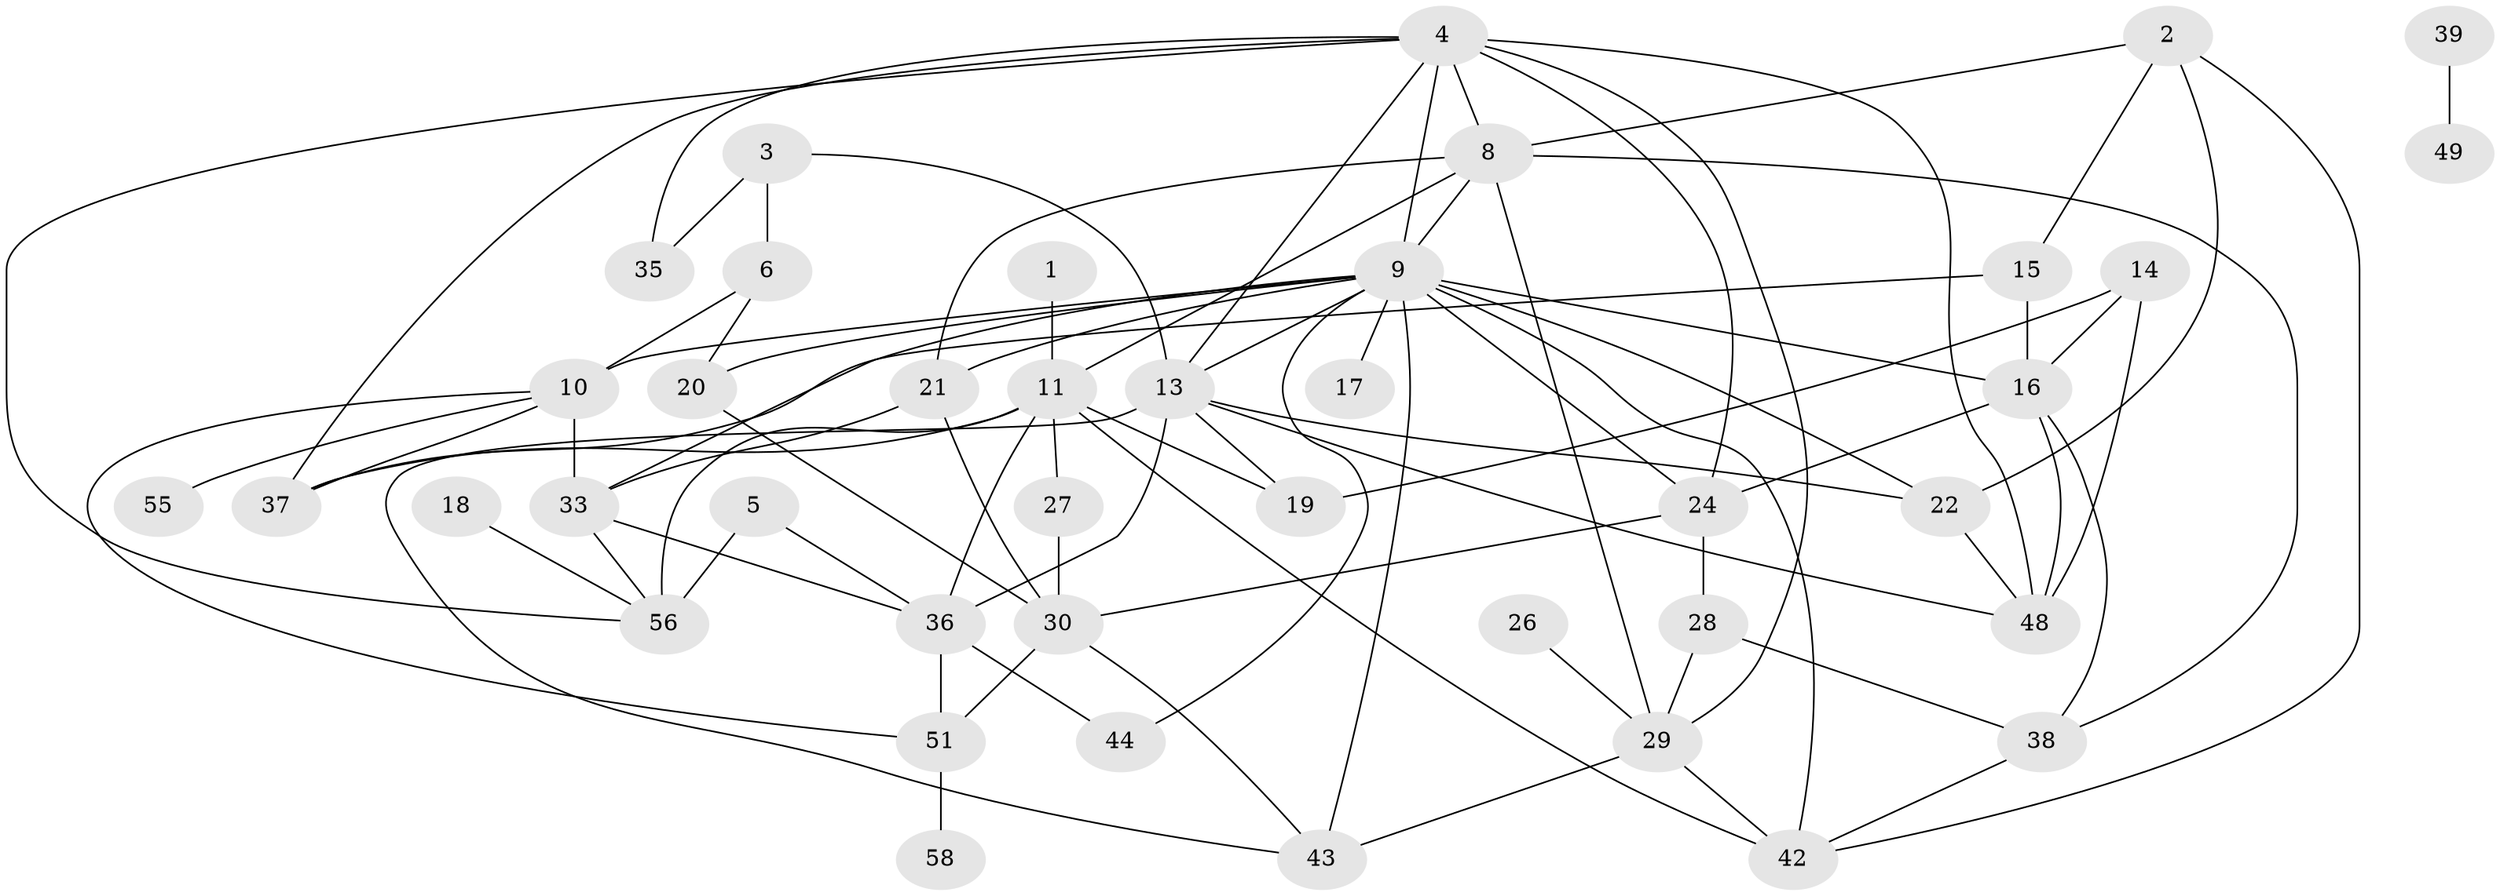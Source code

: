 // original degree distribution, {1: 0.1875, 4: 0.1736111111111111, 2: 0.22916666666666666, 3: 0.1875, 0: 0.1111111111111111, 7: 0.013888888888888888, 5: 0.05555555555555555, 6: 0.041666666666666664}
// Generated by graph-tools (version 1.1) at 2025/48/03/04/25 22:48:25]
// undirected, 41 vertices, 83 edges
graph export_dot {
  node [color=gray90,style=filled];
  1;
  2;
  3;
  4;
  5;
  6;
  8;
  9;
  10;
  11;
  13;
  14;
  15;
  16;
  17;
  18;
  19;
  20;
  21;
  22;
  24;
  26;
  27;
  28;
  29;
  30;
  33;
  35;
  36;
  37;
  38;
  39;
  42;
  43;
  44;
  48;
  49;
  51;
  55;
  56;
  58;
  1 -- 11 [weight=1.0];
  2 -- 8 [weight=1.0];
  2 -- 15 [weight=1.0];
  2 -- 22 [weight=1.0];
  2 -- 42 [weight=1.0];
  3 -- 6 [weight=1.0];
  3 -- 13 [weight=1.0];
  3 -- 35 [weight=1.0];
  4 -- 8 [weight=1.0];
  4 -- 9 [weight=1.0];
  4 -- 13 [weight=1.0];
  4 -- 24 [weight=2.0];
  4 -- 29 [weight=1.0];
  4 -- 35 [weight=1.0];
  4 -- 37 [weight=1.0];
  4 -- 48 [weight=1.0];
  4 -- 56 [weight=1.0];
  5 -- 36 [weight=1.0];
  5 -- 56 [weight=1.0];
  6 -- 10 [weight=1.0];
  6 -- 20 [weight=1.0];
  8 -- 9 [weight=1.0];
  8 -- 11 [weight=1.0];
  8 -- 21 [weight=1.0];
  8 -- 29 [weight=1.0];
  8 -- 38 [weight=1.0];
  9 -- 10 [weight=2.0];
  9 -- 13 [weight=1.0];
  9 -- 16 [weight=1.0];
  9 -- 17 [weight=2.0];
  9 -- 20 [weight=1.0];
  9 -- 21 [weight=1.0];
  9 -- 22 [weight=3.0];
  9 -- 24 [weight=2.0];
  9 -- 33 [weight=1.0];
  9 -- 42 [weight=1.0];
  9 -- 43 [weight=1.0];
  9 -- 44 [weight=1.0];
  10 -- 33 [weight=2.0];
  10 -- 37 [weight=1.0];
  10 -- 51 [weight=1.0];
  10 -- 55 [weight=1.0];
  11 -- 19 [weight=2.0];
  11 -- 27 [weight=2.0];
  11 -- 36 [weight=1.0];
  11 -- 37 [weight=1.0];
  11 -- 42 [weight=1.0];
  11 -- 56 [weight=4.0];
  13 -- 19 [weight=1.0];
  13 -- 22 [weight=1.0];
  13 -- 36 [weight=1.0];
  13 -- 43 [weight=1.0];
  13 -- 48 [weight=1.0];
  14 -- 16 [weight=1.0];
  14 -- 19 [weight=1.0];
  14 -- 48 [weight=1.0];
  15 -- 16 [weight=1.0];
  15 -- 37 [weight=1.0];
  16 -- 24 [weight=1.0];
  16 -- 38 [weight=1.0];
  16 -- 48 [weight=1.0];
  18 -- 56 [weight=1.0];
  20 -- 30 [weight=1.0];
  21 -- 30 [weight=1.0];
  21 -- 33 [weight=1.0];
  22 -- 48 [weight=1.0];
  24 -- 28 [weight=1.0];
  24 -- 30 [weight=1.0];
  26 -- 29 [weight=1.0];
  27 -- 30 [weight=1.0];
  28 -- 29 [weight=1.0];
  28 -- 38 [weight=1.0];
  29 -- 42 [weight=1.0];
  29 -- 43 [weight=1.0];
  30 -- 43 [weight=1.0];
  30 -- 51 [weight=1.0];
  33 -- 36 [weight=1.0];
  33 -- 56 [weight=1.0];
  36 -- 44 [weight=1.0];
  36 -- 51 [weight=1.0];
  38 -- 42 [weight=1.0];
  39 -- 49 [weight=1.0];
  51 -- 58 [weight=1.0];
}
